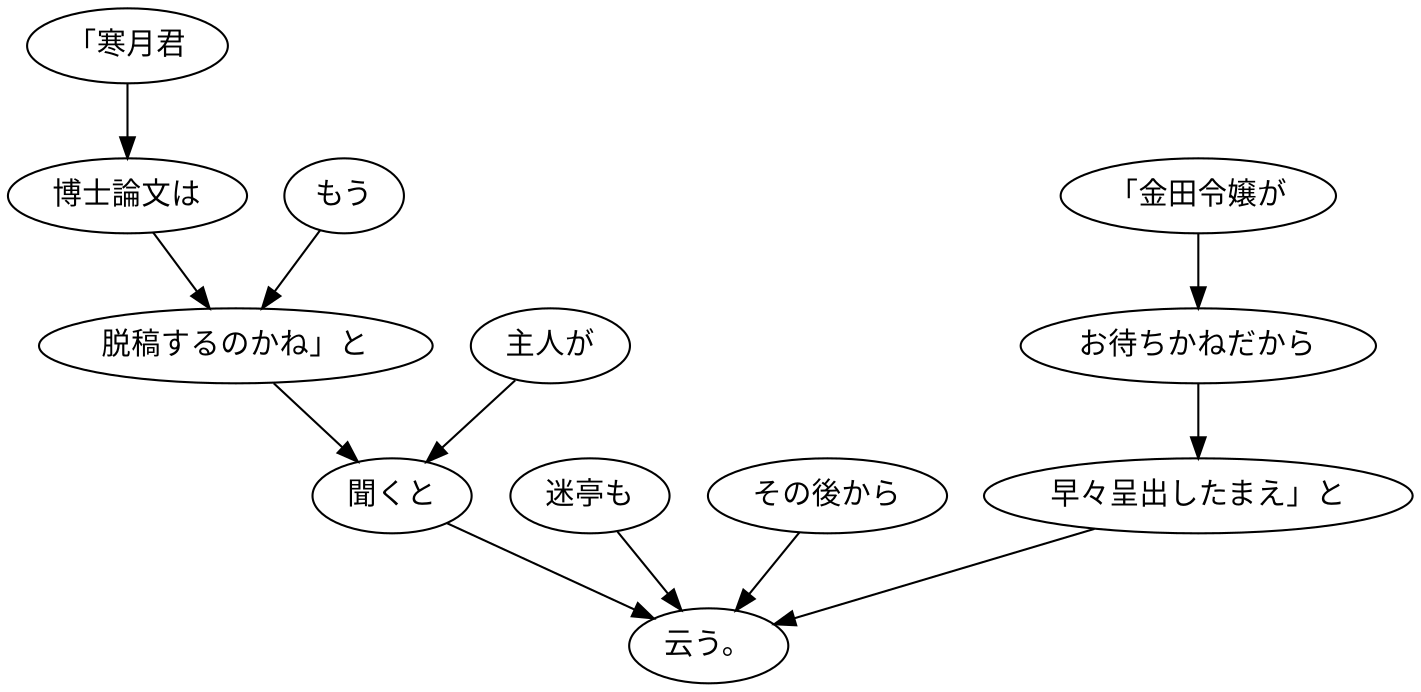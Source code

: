digraph graph3545 {
	node0 [label="「寒月君"];
	node1 [label="博士論文は"];
	node2 [label="もう"];
	node3 [label="脱稿するのかね」と"];
	node4 [label="主人が"];
	node5 [label="聞くと"];
	node6 [label="迷亭も"];
	node7 [label="その後から"];
	node8 [label="「金田令嬢が"];
	node9 [label="お待ちかねだから"];
	node10 [label="早々呈出したまえ」と"];
	node11 [label="云う。"];
	node0 -> node1;
	node1 -> node3;
	node2 -> node3;
	node3 -> node5;
	node4 -> node5;
	node5 -> node11;
	node6 -> node11;
	node7 -> node11;
	node8 -> node9;
	node9 -> node10;
	node10 -> node11;
}
